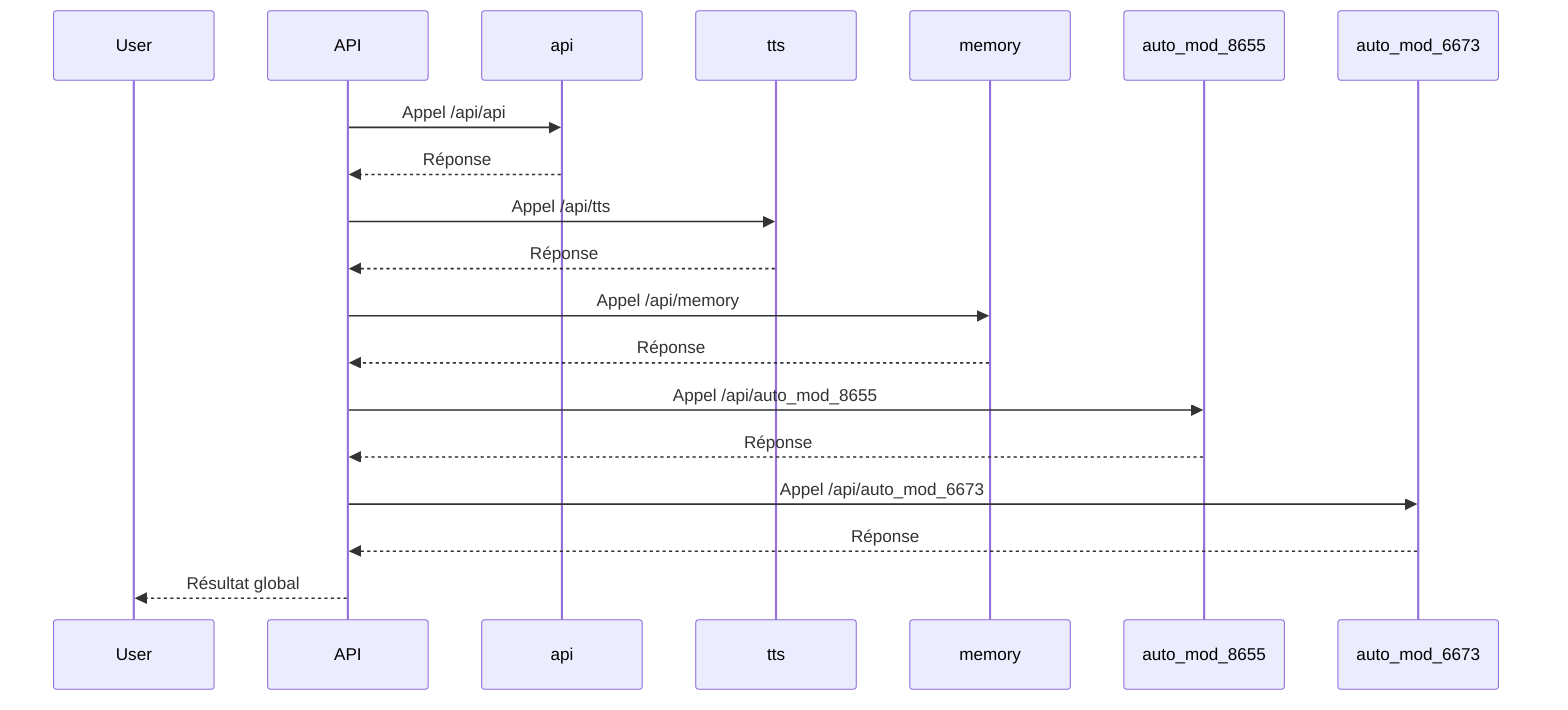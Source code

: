 sequenceDiagram
    participant User
    participant API
    API->>api: Appel /api/api
    api-->>API: Réponse
    API->>tts: Appel /api/tts
    tts-->>API: Réponse
    API->>memory: Appel /api/memory
    memory-->>API: Réponse
    API->>auto_mod_8655: Appel /api/auto_mod_8655
    auto_mod_8655-->>API: Réponse
    API->>auto_mod_6673: Appel /api/auto_mod_6673
    auto_mod_6673-->>API: Réponse
    API-->>User: Résultat global